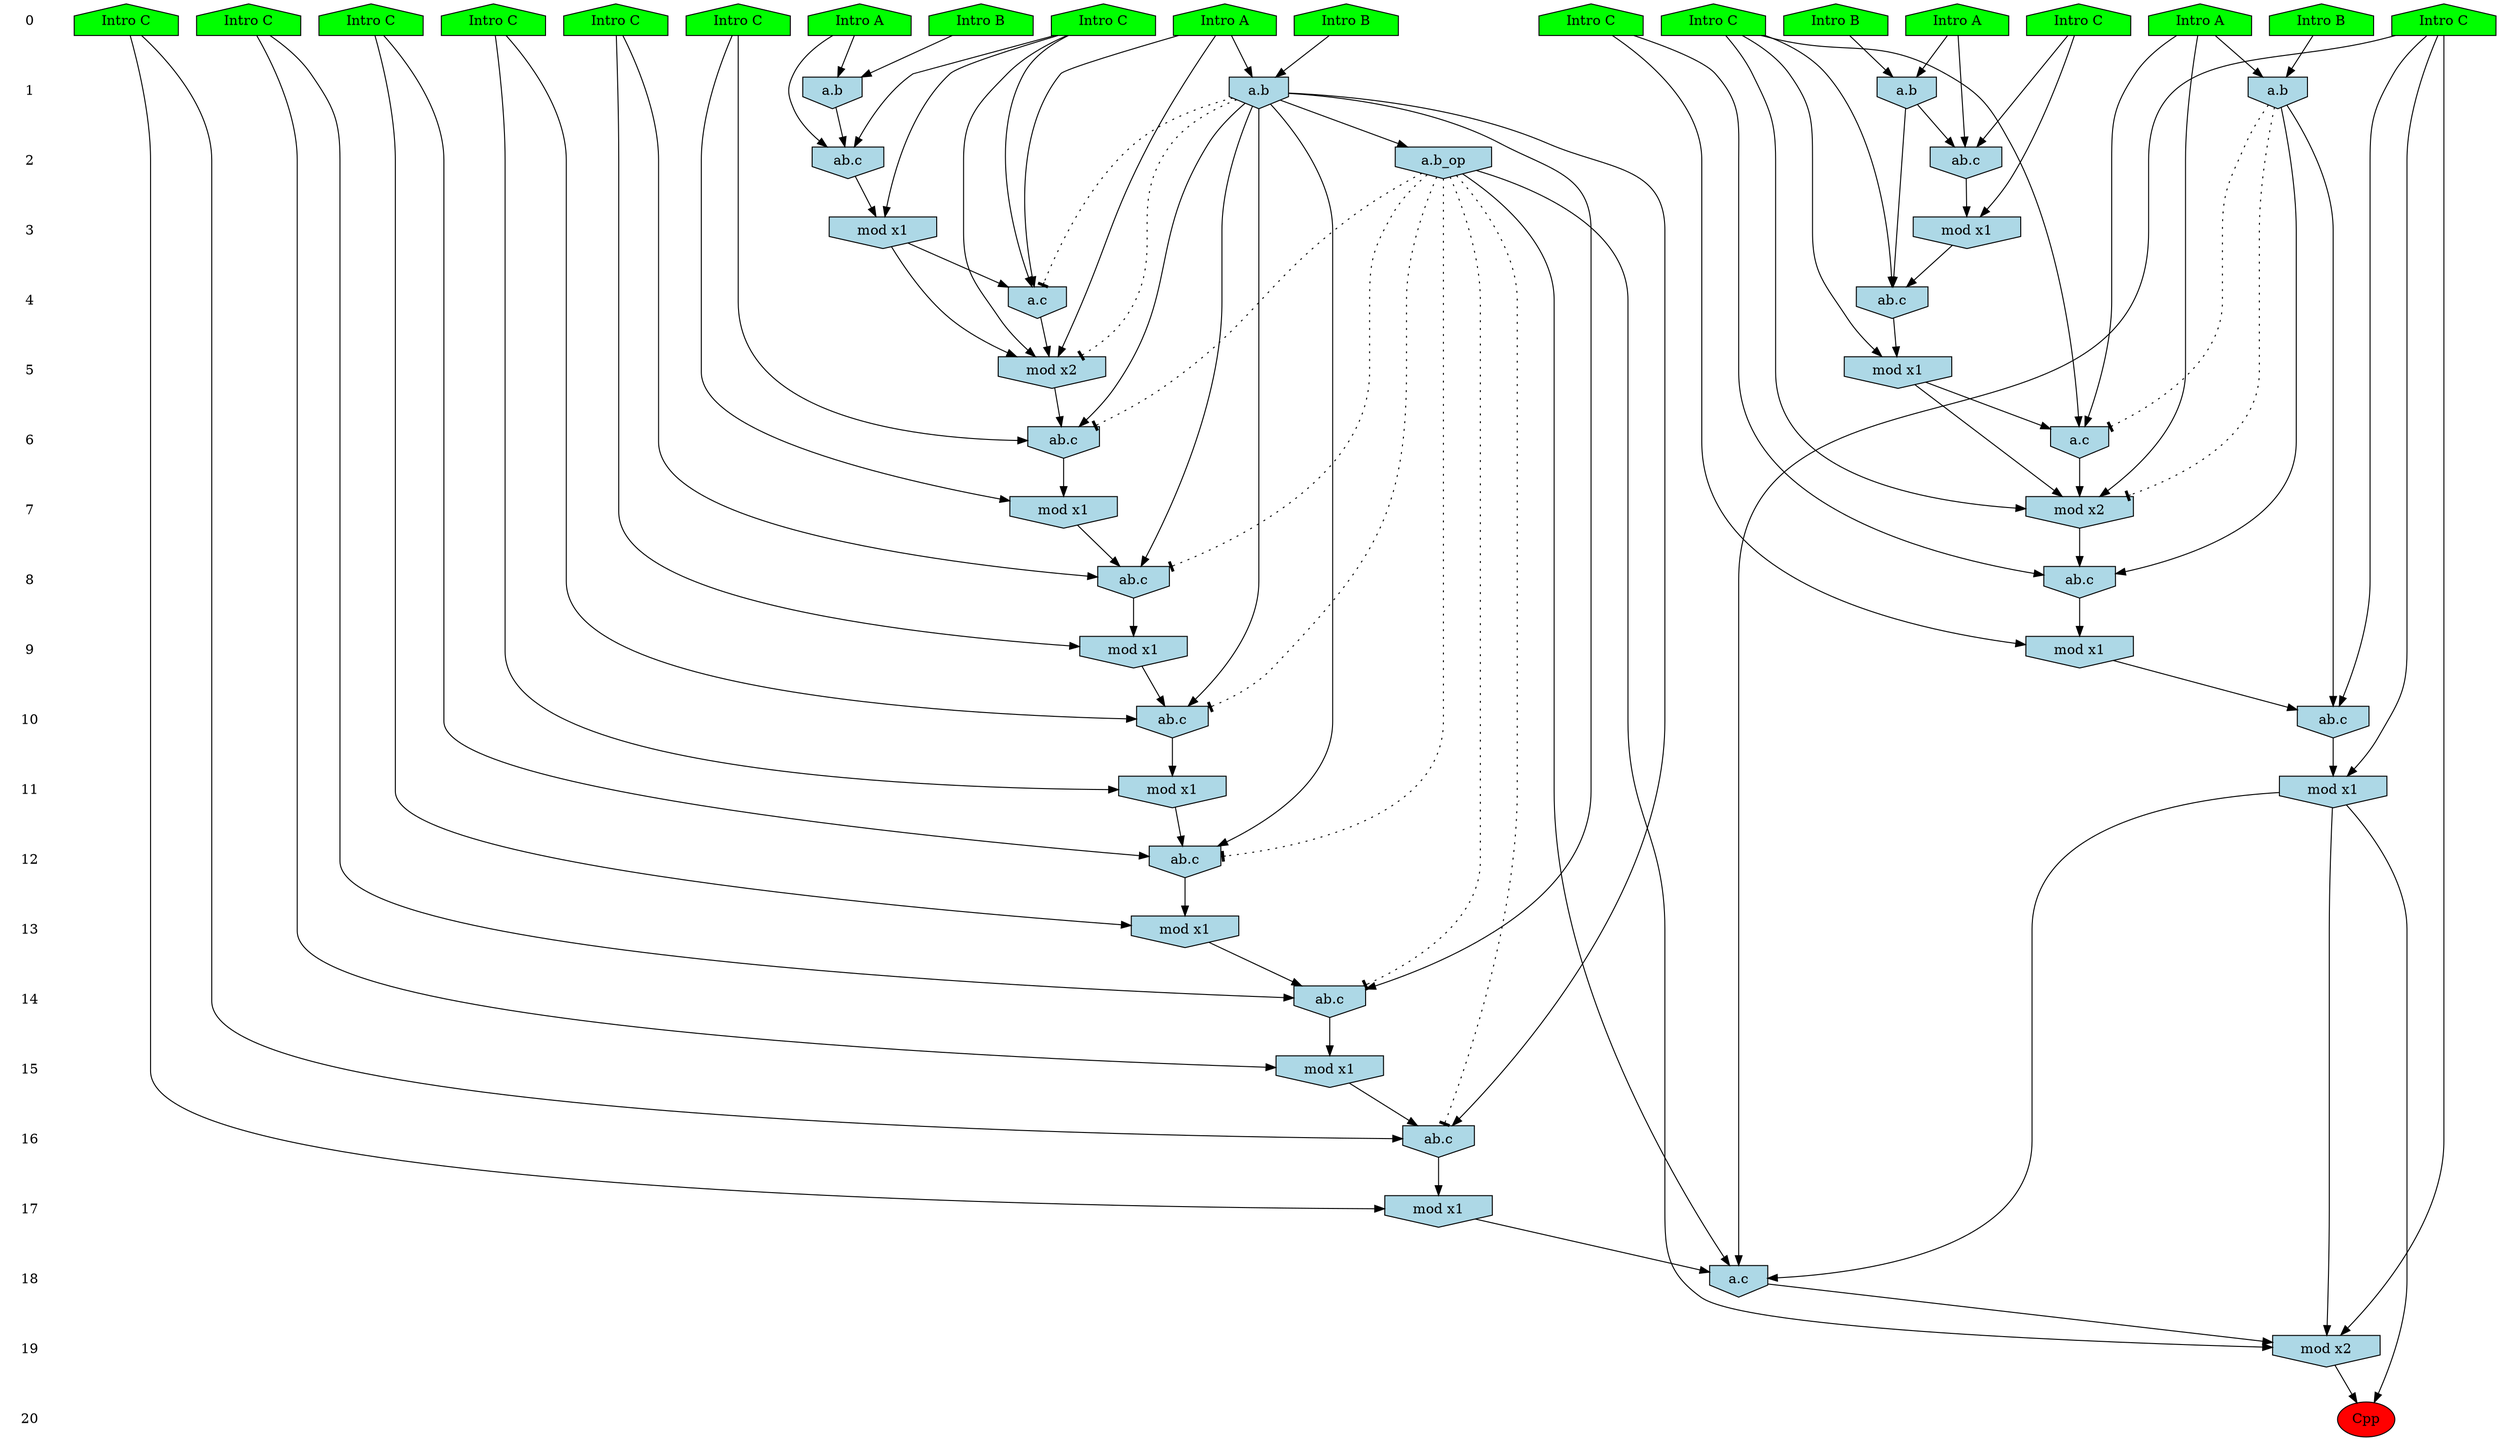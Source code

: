 /* Compression of 1 causal flows obtained in average at 2.052309E+01 t.u */
/* Compressed causal flows were: [3811] */
digraph G{
 ranksep=.5 ; 
{ rank = same ; "0" [shape=plaintext] ; node_1 [label ="Intro B", shape=house, style=filled, fillcolor=green] ;
node_2 [label ="Intro B", shape=house, style=filled, fillcolor=green] ;
node_3 [label ="Intro B", shape=house, style=filled, fillcolor=green] ;
node_4 [label ="Intro A", shape=house, style=filled, fillcolor=green] ;
node_5 [label ="Intro B", shape=house, style=filled, fillcolor=green] ;
node_6 [label ="Intro A", shape=house, style=filled, fillcolor=green] ;
node_7 [label ="Intro A", shape=house, style=filled, fillcolor=green] ;
node_8 [label ="Intro A", shape=house, style=filled, fillcolor=green] ;
node_9 [label ="Intro C", shape=house, style=filled, fillcolor=green] ;
node_10 [label ="Intro C", shape=house, style=filled, fillcolor=green] ;
node_11 [label ="Intro C", shape=house, style=filled, fillcolor=green] ;
node_12 [label ="Intro C", shape=house, style=filled, fillcolor=green] ;
node_13 [label ="Intro C", shape=house, style=filled, fillcolor=green] ;
node_14 [label ="Intro C", shape=house, style=filled, fillcolor=green] ;
node_15 [label ="Intro C", shape=house, style=filled, fillcolor=green] ;
node_16 [label ="Intro C", shape=house, style=filled, fillcolor=green] ;
node_17 [label ="Intro C", shape=house, style=filled, fillcolor=green] ;
node_18 [label ="Intro C", shape=house, style=filled, fillcolor=green] ;
node_19 [label ="Intro C", shape=house, style=filled, fillcolor=green] ;
}
{ rank = same ; "1" [shape=plaintext] ; node_20 [label="a.b", shape=invhouse, style=filled, fillcolor = lightblue] ;
node_24 [label="a.b", shape=invhouse, style=filled, fillcolor = lightblue] ;
node_32 [label="a.b", shape=invhouse, style=filled, fillcolor = lightblue] ;
node_33 [label="a.b", shape=invhouse, style=filled, fillcolor = lightblue] ;
}
{ rank = same ; "2" [shape=plaintext] ; node_21 [label="ab.c", shape=invhouse, style=filled, fillcolor = lightblue] ;
node_25 [label="ab.c", shape=invhouse, style=filled, fillcolor = lightblue] ;
node_50 [label="a.b_op", shape=invhouse, style=filled, fillcolor = lightblue] ;
}
{ rank = same ; "3" [shape=plaintext] ; node_22 [label="mod x1", shape=invhouse, style=filled, fillcolor = lightblue] ;
node_28 [label="mod x1", shape=invhouse, style=filled, fillcolor = lightblue] ;
}
{ rank = same ; "4" [shape=plaintext] ; node_23 [label="ab.c", shape=invhouse, style=filled, fillcolor = lightblue] ;
node_30 [label="a.c", shape=invhouse, style=filled, fillcolor = lightblue] ;
}
{ rank = same ; "5" [shape=plaintext] ; node_26 [label="mod x1", shape=invhouse, style=filled, fillcolor = lightblue] ;
node_31 [label="mod x2", shape=invhouse, style=filled, fillcolor = lightblue] ;
}
{ rank = same ; "6" [shape=plaintext] ; node_27 [label="a.c", shape=invhouse, style=filled, fillcolor = lightblue] ;
node_36 [label="ab.c", shape=invhouse, style=filled, fillcolor = lightblue] ;
}
{ rank = same ; "7" [shape=plaintext] ; node_29 [label="mod x2", shape=invhouse, style=filled, fillcolor = lightblue] ;
node_39 [label="mod x1", shape=invhouse, style=filled, fillcolor = lightblue] ;
}
{ rank = same ; "8" [shape=plaintext] ; node_34 [label="ab.c", shape=invhouse, style=filled, fillcolor = lightblue] ;
node_40 [label="ab.c", shape=invhouse, style=filled, fillcolor = lightblue] ;
}
{ rank = same ; "9" [shape=plaintext] ; node_35 [label="mod x1", shape=invhouse, style=filled, fillcolor = lightblue] ;
node_41 [label="mod x1", shape=invhouse, style=filled, fillcolor = lightblue] ;
}
{ rank = same ; "10" [shape=plaintext] ; node_37 [label="ab.c", shape=invhouse, style=filled, fillcolor = lightblue] ;
node_42 [label="ab.c", shape=invhouse, style=filled, fillcolor = lightblue] ;
}
{ rank = same ; "11" [shape=plaintext] ; node_38 [label="mod x1", shape=invhouse, style=filled, fillcolor = lightblue] ;
node_43 [label="mod x1", shape=invhouse, style=filled, fillcolor = lightblue] ;
}
{ rank = same ; "12" [shape=plaintext] ; node_44 [label="ab.c", shape=invhouse, style=filled, fillcolor = lightblue] ;
}
{ rank = same ; "13" [shape=plaintext] ; node_45 [label="mod x1", shape=invhouse, style=filled, fillcolor = lightblue] ;
}
{ rank = same ; "14" [shape=plaintext] ; node_46 [label="ab.c", shape=invhouse, style=filled, fillcolor = lightblue] ;
}
{ rank = same ; "15" [shape=plaintext] ; node_47 [label="mod x1", shape=invhouse, style=filled, fillcolor = lightblue] ;
}
{ rank = same ; "16" [shape=plaintext] ; node_48 [label="ab.c", shape=invhouse, style=filled, fillcolor = lightblue] ;
}
{ rank = same ; "17" [shape=plaintext] ; node_49 [label="mod x1", shape=invhouse, style=filled, fillcolor = lightblue] ;
}
{ rank = same ; "18" [shape=plaintext] ; node_51 [label="a.c", shape=invhouse, style=filled, fillcolor = lightblue] ;
}
{ rank = same ; "19" [shape=plaintext] ; node_52 [label="mod x2", shape=invhouse, style=filled, fillcolor = lightblue] ;
}
{ rank = same ; "20" [shape=plaintext] ; node_53 [label ="Cpp", style=filled, fillcolor=red] ;
}
"0" -> "1" [style="invis"]; 
"1" -> "2" [style="invis"]; 
"2" -> "3" [style="invis"]; 
"3" -> "4" [style="invis"]; 
"4" -> "5" [style="invis"]; 
"5" -> "6" [style="invis"]; 
"6" -> "7" [style="invis"]; 
"7" -> "8" [style="invis"]; 
"8" -> "9" [style="invis"]; 
"9" -> "10" [style="invis"]; 
"10" -> "11" [style="invis"]; 
"11" -> "12" [style="invis"]; 
"12" -> "13" [style="invis"]; 
"13" -> "14" [style="invis"]; 
"14" -> "15" [style="invis"]; 
"15" -> "16" [style="invis"]; 
"16" -> "17" [style="invis"]; 
"17" -> "18" [style="invis"]; 
"18" -> "19" [style="invis"]; 
"19" -> "20" [style="invis"]; 
node_1 -> node_20
node_4 -> node_20
node_4 -> node_21
node_18 -> node_21
node_20 -> node_21
node_18 -> node_22
node_21 -> node_22
node_10 -> node_23
node_20 -> node_23
node_22 -> node_23
node_2 -> node_24
node_8 -> node_24
node_8 -> node_25
node_17 -> node_25
node_24 -> node_25
node_10 -> node_26
node_23 -> node_26
node_6 -> node_27
node_10 -> node_27
node_26 -> node_27
node_17 -> node_28
node_25 -> node_28
node_6 -> node_29
node_10 -> node_29
node_26 -> node_29
node_27 -> node_29
node_7 -> node_30
node_17 -> node_30
node_28 -> node_30
node_7 -> node_31
node_17 -> node_31
node_28 -> node_31
node_30 -> node_31
node_3 -> node_32
node_7 -> node_32
node_5 -> node_33
node_6 -> node_33
node_11 -> node_34
node_29 -> node_34
node_33 -> node_34
node_11 -> node_35
node_34 -> node_35
node_12 -> node_36
node_31 -> node_36
node_32 -> node_36
node_14 -> node_37
node_33 -> node_37
node_35 -> node_37
node_14 -> node_38
node_37 -> node_38
node_12 -> node_39
node_36 -> node_39
node_13 -> node_40
node_32 -> node_40
node_39 -> node_40
node_13 -> node_41
node_40 -> node_41
node_9 -> node_42
node_32 -> node_42
node_41 -> node_42
node_9 -> node_43
node_42 -> node_43
node_19 -> node_44
node_32 -> node_44
node_43 -> node_44
node_19 -> node_45
node_44 -> node_45
node_16 -> node_46
node_32 -> node_46
node_45 -> node_46
node_16 -> node_47
node_46 -> node_47
node_15 -> node_48
node_32 -> node_48
node_47 -> node_48
node_15 -> node_49
node_48 -> node_49
node_32 -> node_50
node_14 -> node_51
node_38 -> node_51
node_49 -> node_51
node_50 -> node_51
node_14 -> node_52
node_38 -> node_52
node_50 -> node_52
node_51 -> node_52
node_38 -> node_53
node_52 -> node_53
node_32 -> node_31 [style=dotted, arrowhead = tee] 
node_32 -> node_30 [style=dotted, arrowhead = tee] 
node_33 -> node_29 [style=dotted, arrowhead = tee] 
node_33 -> node_27 [style=dotted, arrowhead = tee] 
node_50 -> node_48 [style=dotted, arrowhead = tee] 
node_50 -> node_46 [style=dotted, arrowhead = tee] 
node_50 -> node_44 [style=dotted, arrowhead = tee] 
node_50 -> node_42 [style=dotted, arrowhead = tee] 
node_50 -> node_40 [style=dotted, arrowhead = tee] 
node_50 -> node_36 [style=dotted, arrowhead = tee] 
}
/*
 Dot generation time: 0.001115
*/